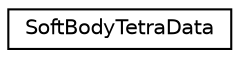 digraph "Graphical Class Hierarchy"
{
  edge [fontname="Helvetica",fontsize="10",labelfontname="Helvetica",labelfontsize="10"];
  node [fontname="Helvetica",fontsize="10",shape=record];
  rankdir="LR";
  Node1 [label="SoftBodyTetraData",height=0.2,width=0.4,color="black", fillcolor="white", style="filled",URL="$struct_soft_body_tetra_data.html"];
}
